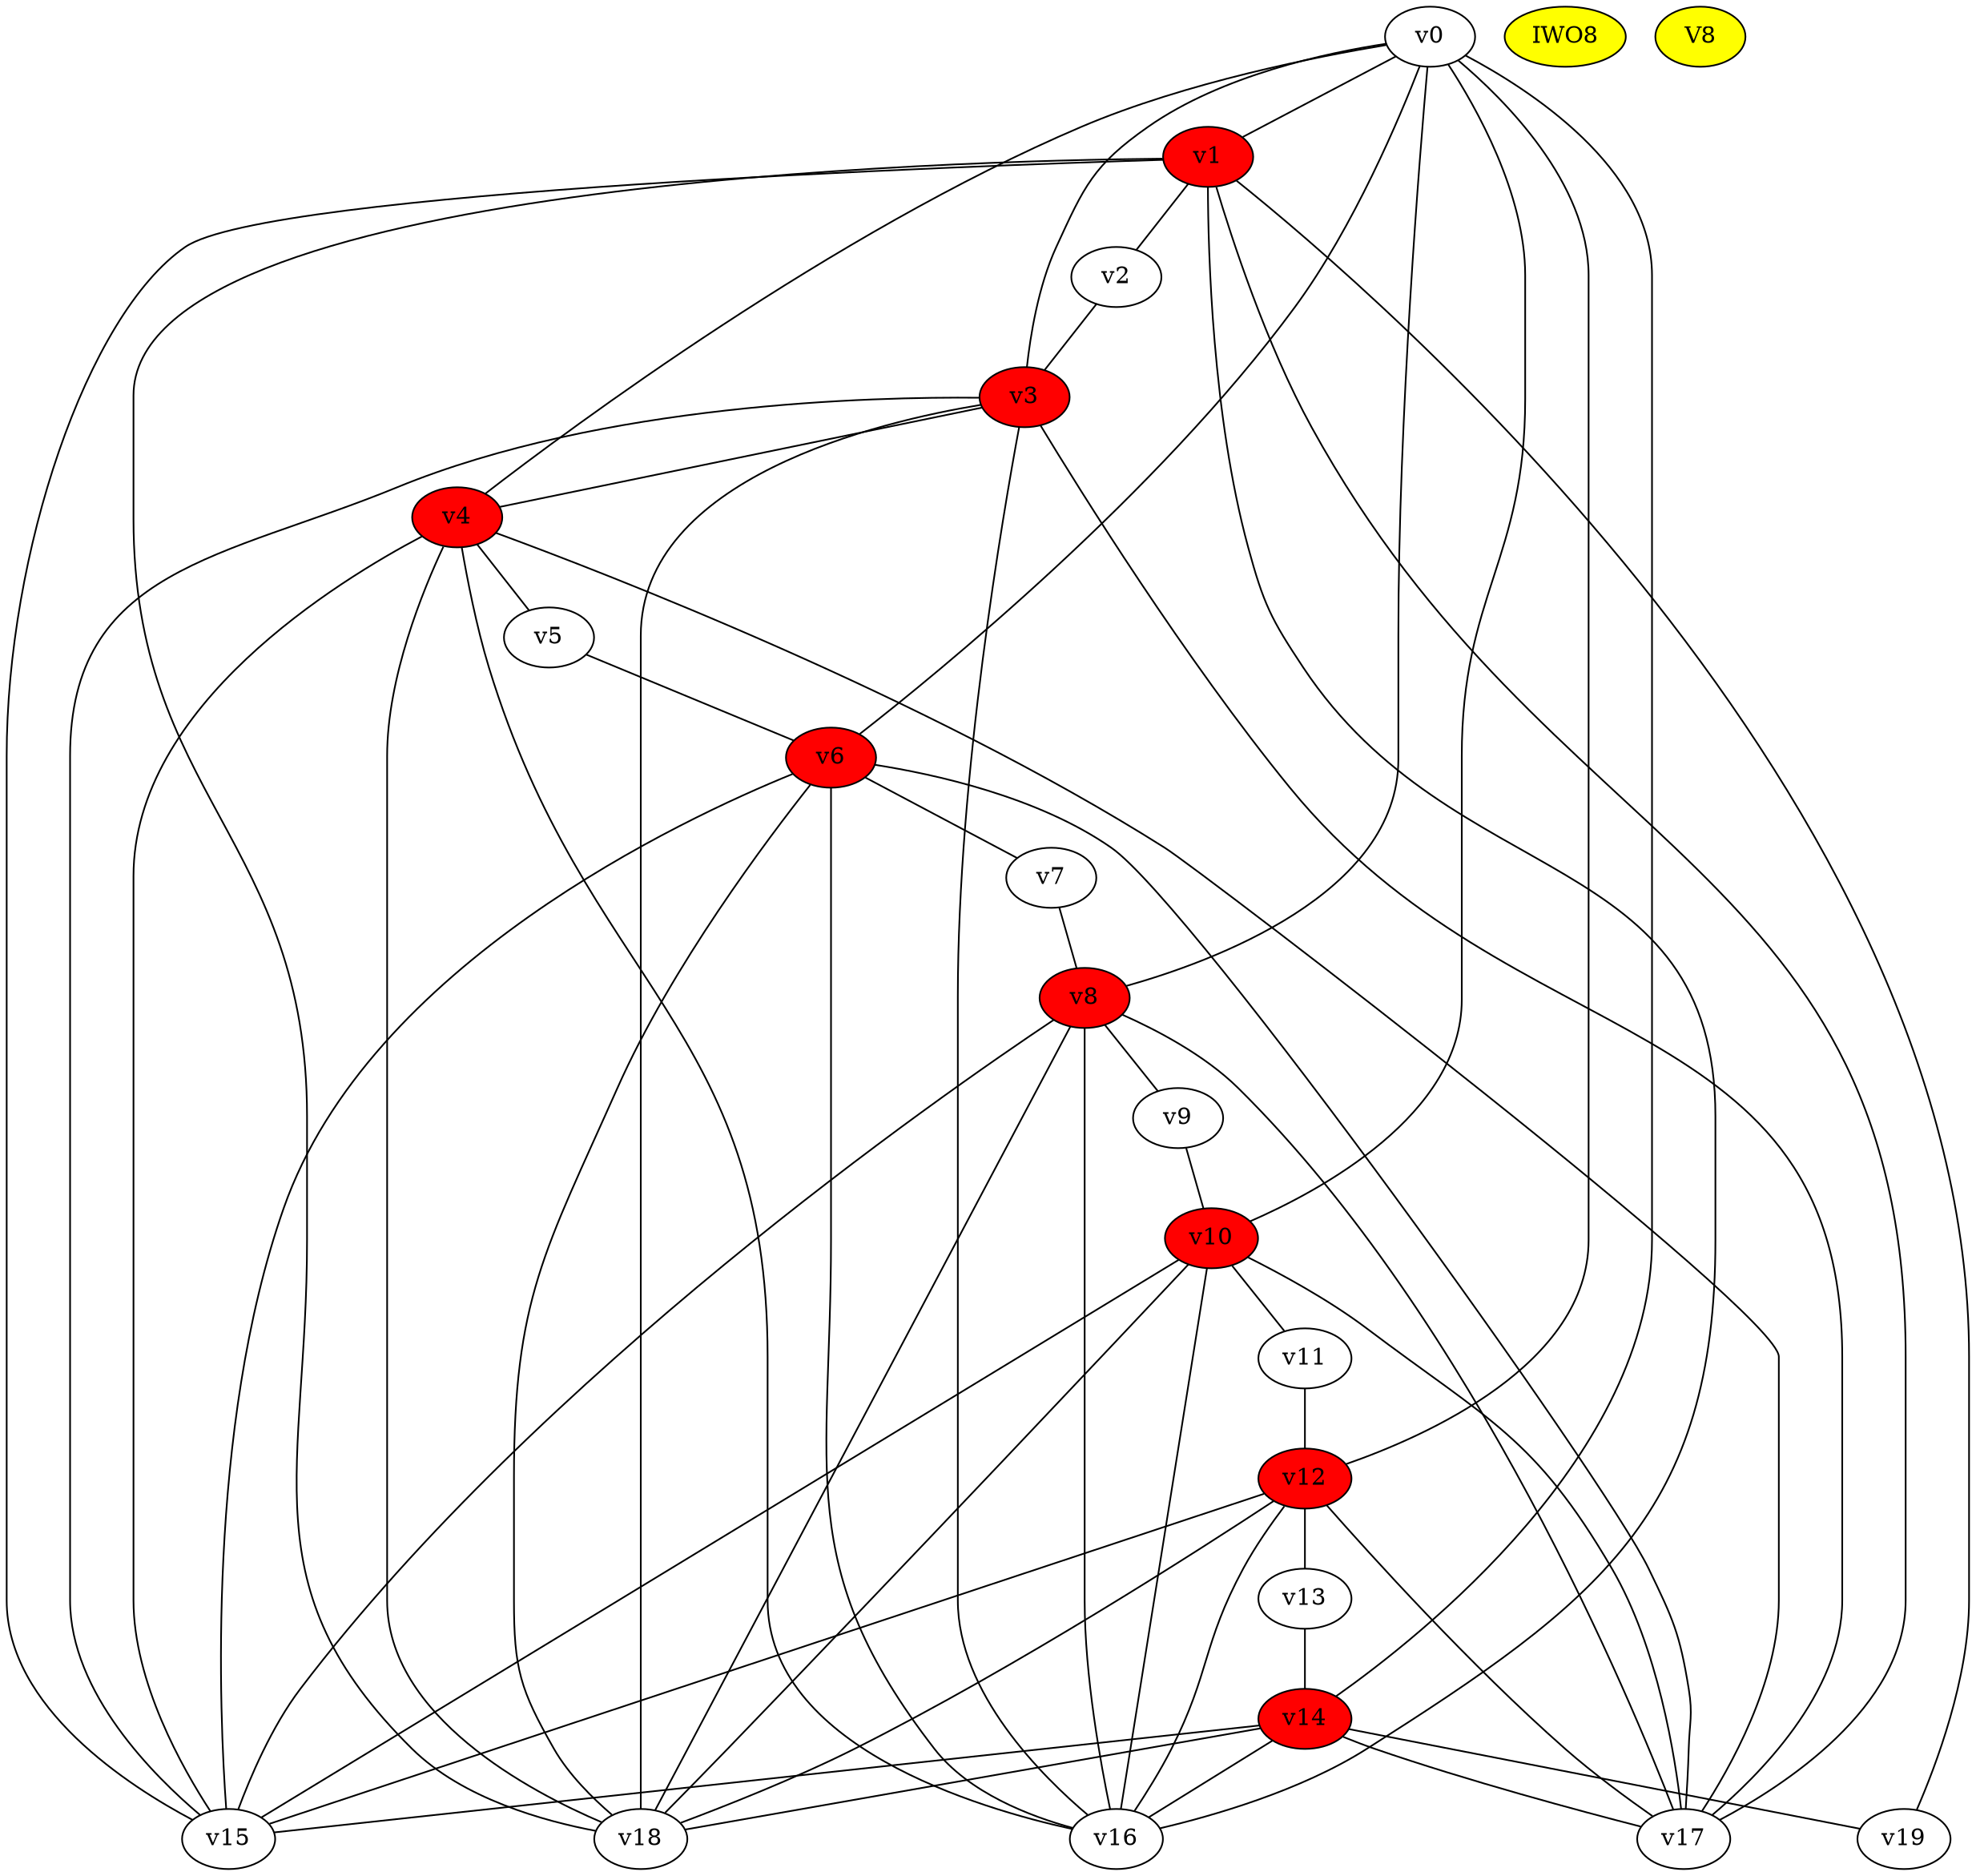 graph G {
	v0 -- v1
	v0 -- v3
	v0 -- v4
	v0 -- v6
	v0 -- v8
	v0 -- v10
	v0 -- v12
	v0 -- v14
	v1 -- v2
	v1 -- v15
	v1 -- v16
	v1 -- v17
	v1 -- v18
	v1 -- v19
	v2 -- v3
	v3 -- v4
	v3 -- v15
	v3 -- v16
	v3 -- v17
	v3 -- v18
	v4 -- v5
	v4 -- v15
	v4 -- v16
	v4 -- v17
	v4 -- v18
	v5 -- v6
	v6 -- v7
	v6 -- v15
	v6 -- v16
	v6 -- v17
	v6 -- v18
	v7 -- v8
	v8 -- v9
	v8 -- v15
	v8 -- v16
	v8 -- v17
	v8 -- v18
	v9 -- v10
	v10 -- v11
	v10 -- v15
	v10 -- v16
	v10 -- v17
	v10 -- v18
	v11 -- v12
	v12 -- v13
	v12 -- v15
	v12 -- v16
	v12 -- v17
	v12 -- v18
	v13 -- v14
	v14 -- v15
	v14 -- v16
	v14 -- v17
	v14 -- v18
	v14 -- v19
v1 [style=filled, fillcolor=red];
v3 [style=filled, fillcolor=red];
v4 [style=filled, fillcolor=red];
v6 [style=filled, fillcolor=red];
v8 [style=filled, fillcolor=red];
v10 [style=filled, fillcolor=red];
v12 [style=filled, fillcolor=red];
v14 [style=filled, fillcolor=red];
IWO8 [style=filled, fillcolor=yellow];
V8 [style=filled, fillcolor=yellow];
}
